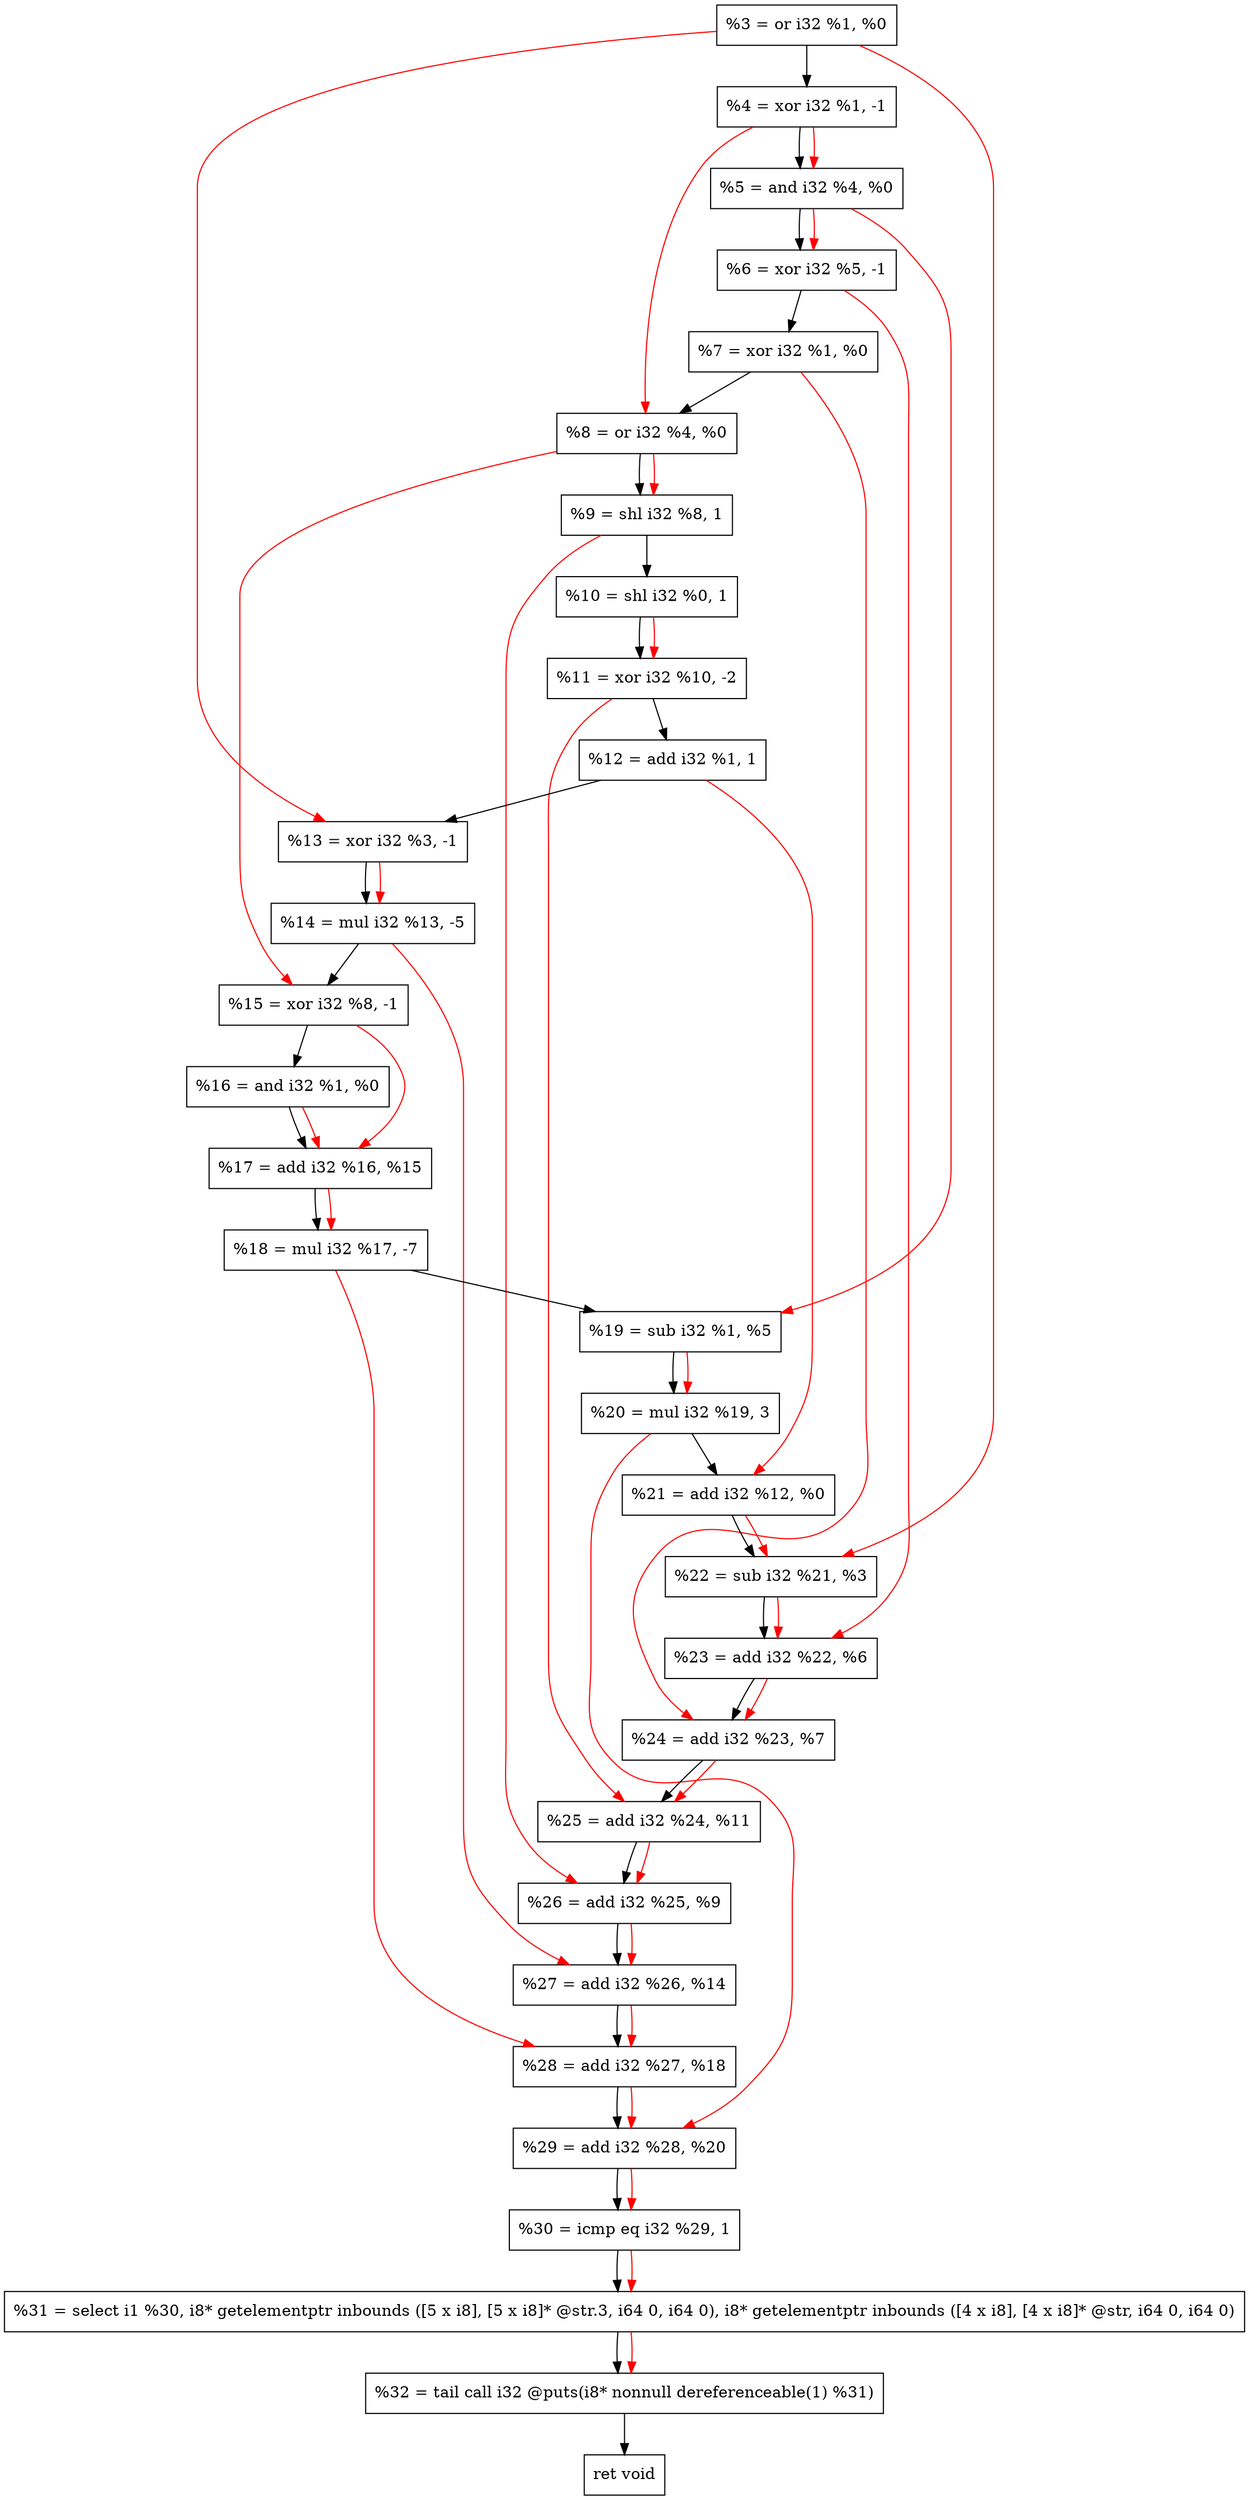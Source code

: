 digraph "DFG for'crackme' function" {
	Node0x14cf600[shape=record, label="  %3 = or i32 %1, %0"];
	Node0x14cfcb0[shape=record, label="  %4 = xor i32 %1, -1"];
	Node0x14cfd70[shape=record, label="  %5 = and i32 %4, %0"];
	Node0x14cfde0[shape=record, label="  %6 = xor i32 %5, -1"];
	Node0x14cfe50[shape=record, label="  %7 = xor i32 %1, %0"];
	Node0x14cfec0[shape=record, label="  %8 = or i32 %4, %0"];
	Node0x14cff30[shape=record, label="  %9 = shl i32 %8, 1"];
	Node0x14cffa0[shape=record, label="  %10 = shl i32 %0, 1"];
	Node0x14d0040[shape=record, label="  %11 = xor i32 %10, -2"];
	Node0x14d00b0[shape=record, label="  %12 = add i32 %1, 1"];
	Node0x14d0120[shape=record, label="  %13 = xor i32 %3, -1"];
	Node0x14d01c0[shape=record, label="  %14 = mul i32 %13, -5"];
	Node0x14d0230[shape=record, label="  %15 = xor i32 %8, -1"];
	Node0x14d02a0[shape=record, label="  %16 = and i32 %1, %0"];
	Node0x14d0310[shape=record, label="  %17 = add i32 %16, %15"];
	Node0x14d03b0[shape=record, label="  %18 = mul i32 %17, -7"];
	Node0x14d0420[shape=record, label="  %19 = sub i32 %1, %5"];
	Node0x14d04c0[shape=record, label="  %20 = mul i32 %19, 3"];
	Node0x14d0530[shape=record, label="  %21 = add i32 %12, %0"];
	Node0x14d05a0[shape=record, label="  %22 = sub i32 %21, %3"];
	Node0x14d0610[shape=record, label="  %23 = add i32 %22, %6"];
	Node0x14d0680[shape=record, label="  %24 = add i32 %23, %7"];
	Node0x14d06f0[shape=record, label="  %25 = add i32 %24, %11"];
	Node0x14d0760[shape=record, label="  %26 = add i32 %25, %9"];
	Node0x14d07d0[shape=record, label="  %27 = add i32 %26, %14"];
	Node0x14d0840[shape=record, label="  %28 = add i32 %27, %18"];
	Node0x14d08b0[shape=record, label="  %29 = add i32 %28, %20"];
	Node0x14d0920[shape=record, label="  %30 = icmp eq i32 %29, 1"];
	Node0x1470268[shape=record, label="  %31 = select i1 %30, i8* getelementptr inbounds ([5 x i8], [5 x i8]* @str.3, i64 0, i64 0), i8* getelementptr inbounds ([4 x i8], [4 x i8]* @str, i64 0, i64 0)"];
	Node0x14d0dc0[shape=record, label="  %32 = tail call i32 @puts(i8* nonnull dereferenceable(1) %31)"];
	Node0x14d1020[shape=record, label="  ret void"];
	Node0x14cf600 -> Node0x14cfcb0;
	Node0x14cfcb0 -> Node0x14cfd70;
	Node0x14cfd70 -> Node0x14cfde0;
	Node0x14cfde0 -> Node0x14cfe50;
	Node0x14cfe50 -> Node0x14cfec0;
	Node0x14cfec0 -> Node0x14cff30;
	Node0x14cff30 -> Node0x14cffa0;
	Node0x14cffa0 -> Node0x14d0040;
	Node0x14d0040 -> Node0x14d00b0;
	Node0x14d00b0 -> Node0x14d0120;
	Node0x14d0120 -> Node0x14d01c0;
	Node0x14d01c0 -> Node0x14d0230;
	Node0x14d0230 -> Node0x14d02a0;
	Node0x14d02a0 -> Node0x14d0310;
	Node0x14d0310 -> Node0x14d03b0;
	Node0x14d03b0 -> Node0x14d0420;
	Node0x14d0420 -> Node0x14d04c0;
	Node0x14d04c0 -> Node0x14d0530;
	Node0x14d0530 -> Node0x14d05a0;
	Node0x14d05a0 -> Node0x14d0610;
	Node0x14d0610 -> Node0x14d0680;
	Node0x14d0680 -> Node0x14d06f0;
	Node0x14d06f0 -> Node0x14d0760;
	Node0x14d0760 -> Node0x14d07d0;
	Node0x14d07d0 -> Node0x14d0840;
	Node0x14d0840 -> Node0x14d08b0;
	Node0x14d08b0 -> Node0x14d0920;
	Node0x14d0920 -> Node0x1470268;
	Node0x1470268 -> Node0x14d0dc0;
	Node0x14d0dc0 -> Node0x14d1020;
edge [color=red]
	Node0x14cfcb0 -> Node0x14cfd70;
	Node0x14cfd70 -> Node0x14cfde0;
	Node0x14cfcb0 -> Node0x14cfec0;
	Node0x14cfec0 -> Node0x14cff30;
	Node0x14cffa0 -> Node0x14d0040;
	Node0x14cf600 -> Node0x14d0120;
	Node0x14d0120 -> Node0x14d01c0;
	Node0x14cfec0 -> Node0x14d0230;
	Node0x14d02a0 -> Node0x14d0310;
	Node0x14d0230 -> Node0x14d0310;
	Node0x14d0310 -> Node0x14d03b0;
	Node0x14cfd70 -> Node0x14d0420;
	Node0x14d0420 -> Node0x14d04c0;
	Node0x14d00b0 -> Node0x14d0530;
	Node0x14d0530 -> Node0x14d05a0;
	Node0x14cf600 -> Node0x14d05a0;
	Node0x14d05a0 -> Node0x14d0610;
	Node0x14cfde0 -> Node0x14d0610;
	Node0x14d0610 -> Node0x14d0680;
	Node0x14cfe50 -> Node0x14d0680;
	Node0x14d0680 -> Node0x14d06f0;
	Node0x14d0040 -> Node0x14d06f0;
	Node0x14d06f0 -> Node0x14d0760;
	Node0x14cff30 -> Node0x14d0760;
	Node0x14d0760 -> Node0x14d07d0;
	Node0x14d01c0 -> Node0x14d07d0;
	Node0x14d07d0 -> Node0x14d0840;
	Node0x14d03b0 -> Node0x14d0840;
	Node0x14d0840 -> Node0x14d08b0;
	Node0x14d04c0 -> Node0x14d08b0;
	Node0x14d08b0 -> Node0x14d0920;
	Node0x14d0920 -> Node0x1470268;
	Node0x1470268 -> Node0x14d0dc0;
}
